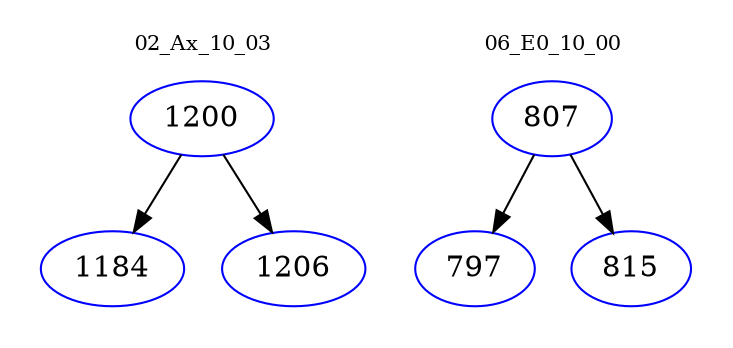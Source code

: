 digraph{
subgraph cluster_0 {
color = white
label = "02_Ax_10_03";
fontsize=10;
T0_1200 [label="1200", color="blue"]
T0_1200 -> T0_1184 [color="black"]
T0_1184 [label="1184", color="blue"]
T0_1200 -> T0_1206 [color="black"]
T0_1206 [label="1206", color="blue"]
}
subgraph cluster_1 {
color = white
label = "06_E0_10_00";
fontsize=10;
T1_807 [label="807", color="blue"]
T1_807 -> T1_797 [color="black"]
T1_797 [label="797", color="blue"]
T1_807 -> T1_815 [color="black"]
T1_815 [label="815", color="blue"]
}
}
